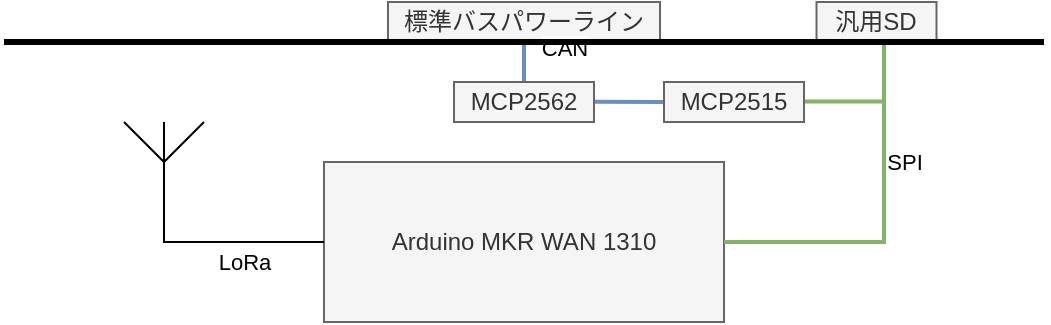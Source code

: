 <mxfile version="21.1.1" type="device">
  <diagram name="ページ1" id="QkPX6XRcepi8HQ4dwopv">
    <mxGraphModel dx="398" dy="203" grid="1" gridSize="10" guides="1" tooltips="1" connect="1" arrows="1" fold="1" page="1" pageScale="1" pageWidth="827" pageHeight="1169" math="0" shadow="0">
      <root>
        <mxCell id="0" />
        <mxCell id="1" parent="0" />
        <mxCell id="7E7lHo_7HoixnEygl9sO-1" value="" style="endArrow=none;html=1;rounded=0;strokeWidth=2;fillColor=#dae8fc;strokeColor=#6c8ebf;" edge="1" parent="1">
          <mxGeometry width="50" height="50" relative="1" as="geometry">
            <mxPoint x="455" y="329.86" as="sourcePoint" />
            <mxPoint x="490" y="330" as="targetPoint" />
          </mxGeometry>
        </mxCell>
        <mxCell id="4oapB1MWvMiPvNOWLdjF-1" value="標準バスパワーライン" style="rounded=0;whiteSpace=wrap;html=1;fillColor=#f5f5f5;fontColor=#333333;strokeColor=#666666;" parent="1" vertex="1">
          <mxGeometry x="352" y="280" width="136" height="20" as="geometry" />
        </mxCell>
        <mxCell id="4oapB1MWvMiPvNOWLdjF-2" value="Arduino MKR WAN 1310" style="rounded=0;whiteSpace=wrap;html=1;fillColor=#f5f5f5;fontColor=#333333;strokeColor=#666666;" parent="1" vertex="1">
          <mxGeometry x="320" y="360" width="200" height="80" as="geometry" />
        </mxCell>
        <mxCell id="4oapB1MWvMiPvNOWLdjF-24" value="CAN" style="edgeStyle=orthogonalEdgeStyle;rounded=0;orthogonalLoop=1;jettySize=auto;html=1;endArrow=none;endFill=0;fillColor=#dae8fc;strokeColor=#6c8ebf;strokeWidth=2;" parent="1" source="4oapB1MWvMiPvNOWLdjF-5" edge="1">
          <mxGeometry x="0.667" y="-20" relative="1" as="geometry">
            <mxPoint x="420" y="300" as="targetPoint" />
            <mxPoint as="offset" />
          </mxGeometry>
        </mxCell>
        <mxCell id="4oapB1MWvMiPvNOWLdjF-14" style="edgeStyle=orthogonalEdgeStyle;rounded=0;orthogonalLoop=1;jettySize=auto;html=1;entryX=1;entryY=0.5;entryDx=0;entryDy=0;endArrow=none;endFill=0;fillColor=#d5e8d4;strokeColor=#82b366;strokeWidth=2;" parent="1" source="4oapB1MWvMiPvNOWLdjF-13" target="4oapB1MWvMiPvNOWLdjF-2" edge="1">
          <mxGeometry relative="1" as="geometry">
            <Array as="points">
              <mxPoint x="600" y="400" />
            </Array>
          </mxGeometry>
        </mxCell>
        <mxCell id="4oapB1MWvMiPvNOWLdjF-15" value="SPI" style="edgeLabel;html=1;align=center;verticalAlign=middle;resizable=0;points=[];" parent="4oapB1MWvMiPvNOWLdjF-14" vertex="1" connectable="0">
          <mxGeometry x="-0.344" y="2" relative="1" as="geometry">
            <mxPoint x="8" y="1" as="offset" />
          </mxGeometry>
        </mxCell>
        <mxCell id="4oapB1MWvMiPvNOWLdjF-13" value="汎用SD" style="rounded=0;whiteSpace=wrap;html=1;fillColor=#f5f5f5;fontColor=#333333;strokeColor=#666666;" parent="1" vertex="1">
          <mxGeometry x="566.25" y="280" width="60" height="20" as="geometry" />
        </mxCell>
        <mxCell id="4oapB1MWvMiPvNOWLdjF-9" value="" style="endArrow=none;html=1;rounded=0;strokeWidth=3;" parent="1" edge="1">
          <mxGeometry width="50" height="50" relative="1" as="geometry">
            <mxPoint x="160" y="300" as="sourcePoint" />
            <mxPoint x="680" y="300" as="targetPoint" />
          </mxGeometry>
        </mxCell>
        <mxCell id="R8z2_vb-2brvwjw0nN1z-2" value="" style="endArrow=none;html=1;rounded=0;strokeWidth=2;fillColor=#d5e8d4;strokeColor=#82b366;" parent="1" edge="1">
          <mxGeometry width="50" height="50" relative="1" as="geometry">
            <mxPoint x="560" y="329.8" as="sourcePoint" />
            <mxPoint x="600" y="329.8" as="targetPoint" />
          </mxGeometry>
        </mxCell>
        <mxCell id="4oapB1MWvMiPvNOWLdjF-5" value="MCP2562" style="rounded=0;whiteSpace=wrap;html=1;fillColor=#f5f5f5;fontColor=#333333;strokeColor=#666666;" parent="1" vertex="1">
          <mxGeometry x="385" y="320" width="70" height="20" as="geometry" />
        </mxCell>
        <mxCell id="R8z2_vb-2brvwjw0nN1z-1" value="MCP2515" style="rounded=0;whiteSpace=wrap;html=1;fillColor=#f5f5f5;fontColor=#333333;strokeColor=#666666;" parent="1" vertex="1">
          <mxGeometry x="490" y="320" width="70" height="20" as="geometry" />
        </mxCell>
        <mxCell id="4ZntzvaY8EAjNytyj5Dv-1" value="" style="endArrow=none;html=1;rounded=0;" parent="1" edge="1">
          <mxGeometry width="50" height="50" relative="1" as="geometry">
            <mxPoint x="240" y="340" as="sourcePoint" />
            <mxPoint x="320" y="400" as="targetPoint" />
            <Array as="points">
              <mxPoint x="240" y="400" />
            </Array>
          </mxGeometry>
        </mxCell>
        <mxCell id="4ZntzvaY8EAjNytyj5Dv-2" value="" style="endArrow=none;html=1;rounded=0;" parent="1" edge="1">
          <mxGeometry width="50" height="50" relative="1" as="geometry">
            <mxPoint x="220" y="340" as="sourcePoint" />
            <mxPoint x="260" y="340" as="targetPoint" />
            <Array as="points">
              <mxPoint x="240" y="360" />
            </Array>
          </mxGeometry>
        </mxCell>
        <mxCell id="4ZntzvaY8EAjNytyj5Dv-3" value="LoRa" style="edgeLabel;html=1;align=center;verticalAlign=middle;resizable=0;points=[];" parent="1" vertex="1" connectable="0">
          <mxGeometry x="280" y="410.004" as="geometry" />
        </mxCell>
      </root>
    </mxGraphModel>
  </diagram>
</mxfile>
